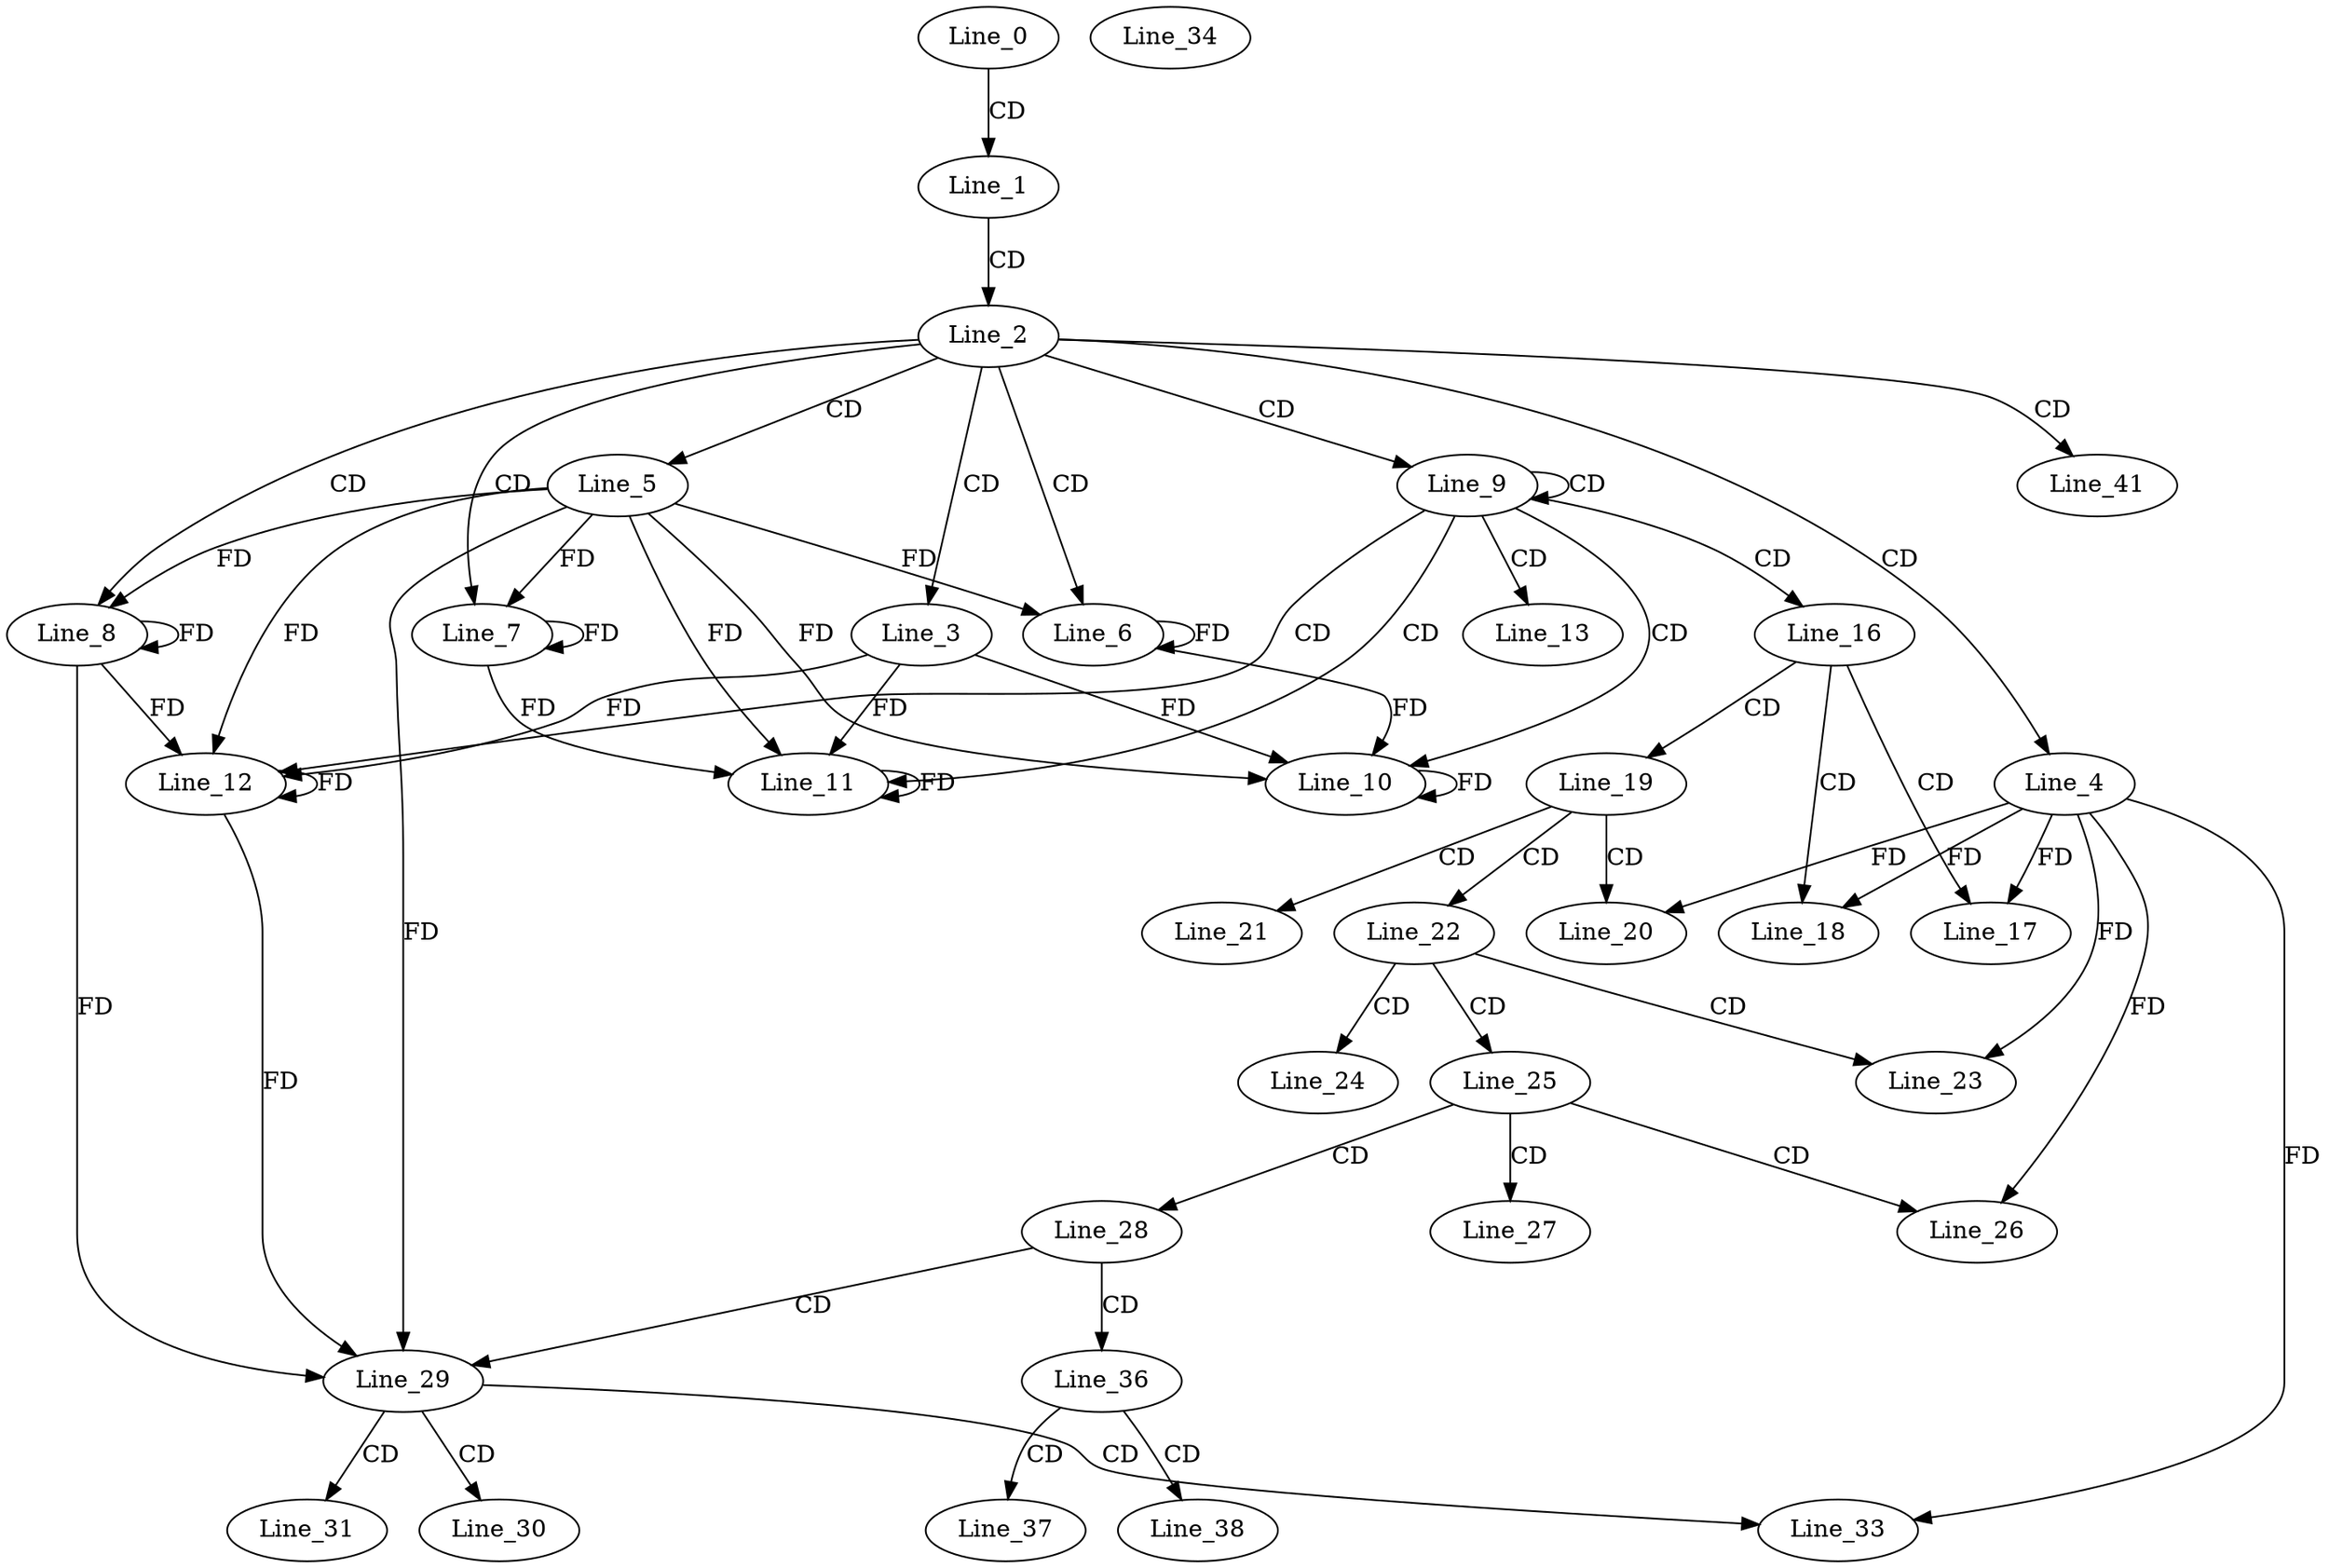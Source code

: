 digraph G {
  Line_0;
  Line_1;
  Line_2;
  Line_3;
  Line_4;
  Line_5;
  Line_6;
  Line_7;
  Line_8;
  Line_9;
  Line_10;
  Line_10;
  Line_11;
  Line_11;
  Line_12;
  Line_12;
  Line_13;
  Line_16;
  Line_17;
  Line_18;
  Line_19;
  Line_20;
  Line_21;
  Line_22;
  Line_23;
  Line_24;
  Line_25;
  Line_26;
  Line_27;
  Line_28;
  Line_29;
  Line_30;
  Line_31;
  Line_33;
  Line_34;
  Line_36;
  Line_37;
  Line_38;
  Line_41;
  Line_0 -> Line_1 [ label="CD" ];
  Line_1 -> Line_2 [ label="CD" ];
  Line_2 -> Line_3 [ label="CD" ];
  Line_2 -> Line_4 [ label="CD" ];
  Line_2 -> Line_5 [ label="CD" ];
  Line_2 -> Line_6 [ label="CD" ];
  Line_5 -> Line_6 [ label="FD" ];
  Line_6 -> Line_6 [ label="FD" ];
  Line_2 -> Line_7 [ label="CD" ];
  Line_5 -> Line_7 [ label="FD" ];
  Line_7 -> Line_7 [ label="FD" ];
  Line_2 -> Line_8 [ label="CD" ];
  Line_5 -> Line_8 [ label="FD" ];
  Line_8 -> Line_8 [ label="FD" ];
  Line_2 -> Line_9 [ label="CD" ];
  Line_9 -> Line_9 [ label="CD" ];
  Line_9 -> Line_10 [ label="CD" ];
  Line_10 -> Line_10 [ label="FD" ];
  Line_5 -> Line_10 [ label="FD" ];
  Line_6 -> Line_10 [ label="FD" ];
  Line_3 -> Line_10 [ label="FD" ];
  Line_9 -> Line_11 [ label="CD" ];
  Line_11 -> Line_11 [ label="FD" ];
  Line_5 -> Line_11 [ label="FD" ];
  Line_7 -> Line_11 [ label="FD" ];
  Line_3 -> Line_11 [ label="FD" ];
  Line_9 -> Line_12 [ label="CD" ];
  Line_12 -> Line_12 [ label="FD" ];
  Line_5 -> Line_12 [ label="FD" ];
  Line_8 -> Line_12 [ label="FD" ];
  Line_3 -> Line_12 [ label="FD" ];
  Line_9 -> Line_13 [ label="CD" ];
  Line_9 -> Line_16 [ label="CD" ];
  Line_16 -> Line_17 [ label="CD" ];
  Line_4 -> Line_17 [ label="FD" ];
  Line_16 -> Line_18 [ label="CD" ];
  Line_4 -> Line_18 [ label="FD" ];
  Line_16 -> Line_19 [ label="CD" ];
  Line_19 -> Line_20 [ label="CD" ];
  Line_4 -> Line_20 [ label="FD" ];
  Line_19 -> Line_21 [ label="CD" ];
  Line_19 -> Line_22 [ label="CD" ];
  Line_22 -> Line_23 [ label="CD" ];
  Line_4 -> Line_23 [ label="FD" ];
  Line_22 -> Line_24 [ label="CD" ];
  Line_22 -> Line_25 [ label="CD" ];
  Line_25 -> Line_26 [ label="CD" ];
  Line_4 -> Line_26 [ label="FD" ];
  Line_25 -> Line_27 [ label="CD" ];
  Line_25 -> Line_28 [ label="CD" ];
  Line_28 -> Line_29 [ label="CD" ];
  Line_12 -> Line_29 [ label="FD" ];
  Line_5 -> Line_29 [ label="FD" ];
  Line_8 -> Line_29 [ label="FD" ];
  Line_29 -> Line_30 [ label="CD" ];
  Line_29 -> Line_31 [ label="CD" ];
  Line_29 -> Line_33 [ label="CD" ];
  Line_4 -> Line_33 [ label="FD" ];
  Line_28 -> Line_36 [ label="CD" ];
  Line_36 -> Line_37 [ label="CD" ];
  Line_36 -> Line_38 [ label="CD" ];
  Line_2 -> Line_41 [ label="CD" ];
}
